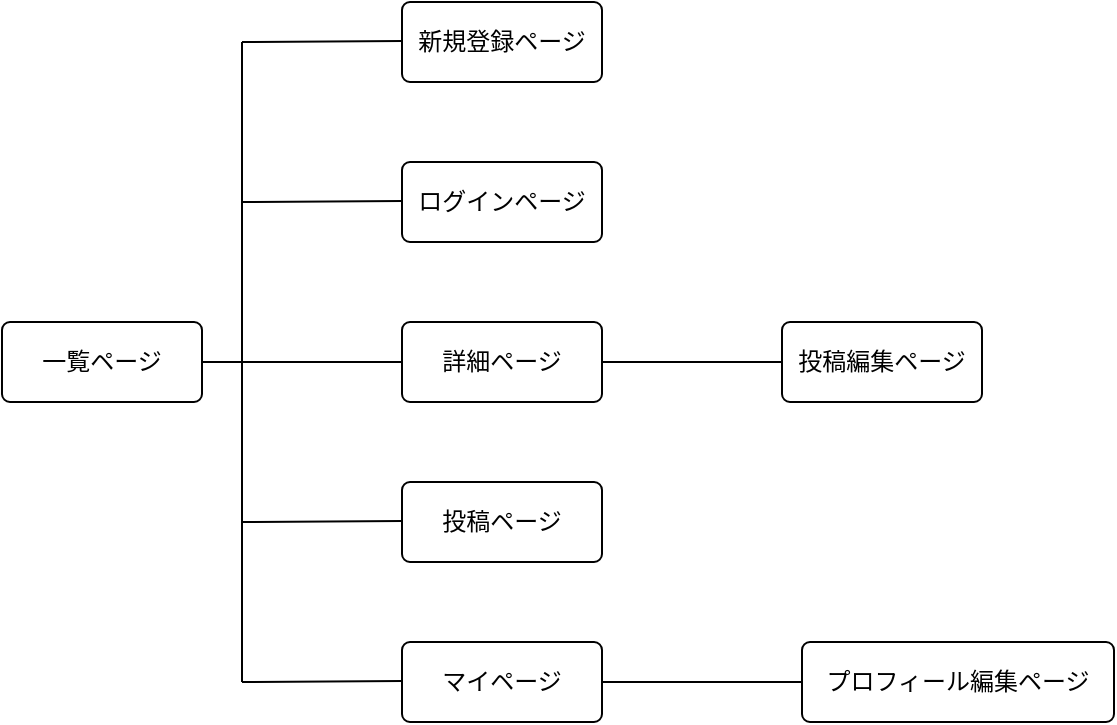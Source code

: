 <mxfile>
    <diagram id="CJEWaUKByG3Y45uzZGy5" name="ページ1">
        <mxGraphModel dx="968" dy="704" grid="1" gridSize="10" guides="1" tooltips="1" connect="1" arrows="1" fold="1" page="1" pageScale="1" pageWidth="827" pageHeight="1169" math="0" shadow="0">
            <root>
                <mxCell id="0"/>
                <mxCell id="1" parent="0"/>
                <mxCell id="27" style="edgeStyle=none;html=1;exitX=1;exitY=0.5;exitDx=0;exitDy=0;entryX=0;entryY=0.5;entryDx=0;entryDy=0;endArrow=none;endFill=0;" edge="1" parent="1" source="2" target="4">
                    <mxGeometry relative="1" as="geometry"/>
                </mxCell>
                <mxCell id="2" value="詳細ページ" style="rounded=1;arcSize=10;whiteSpace=wrap;html=1;align=center;" vertex="1" parent="1">
                    <mxGeometry x="240" y="300" width="100" height="40" as="geometry"/>
                </mxCell>
                <mxCell id="15" style="edgeStyle=none;html=1;exitX=1;exitY=0.5;exitDx=0;exitDy=0;entryX=0;entryY=0.5;entryDx=0;entryDy=0;endArrow=none;endFill=0;" edge="1" parent="1" source="3" target="2">
                    <mxGeometry relative="1" as="geometry"/>
                </mxCell>
                <mxCell id="3" value="一覧ページ" style="rounded=1;arcSize=10;whiteSpace=wrap;html=1;align=center;" vertex="1" parent="1">
                    <mxGeometry x="40" y="300" width="100" height="40" as="geometry"/>
                </mxCell>
                <mxCell id="4" value="投稿編集ページ" style="rounded=1;arcSize=10;whiteSpace=wrap;html=1;align=center;" vertex="1" parent="1">
                    <mxGeometry x="430" y="300" width="100" height="40" as="geometry"/>
                </mxCell>
                <mxCell id="5" value="マイページ" style="rounded=1;arcSize=10;whiteSpace=wrap;html=1;align=center;" vertex="1" parent="1">
                    <mxGeometry x="240" y="460" width="100" height="40" as="geometry"/>
                </mxCell>
                <mxCell id="6" value="ログインページ" style="rounded=1;arcSize=10;whiteSpace=wrap;html=1;align=center;" vertex="1" parent="1">
                    <mxGeometry x="240" y="220" width="100" height="40" as="geometry"/>
                </mxCell>
                <mxCell id="7" value="新規登録ページ" style="rounded=1;arcSize=10;whiteSpace=wrap;html=1;align=center;" vertex="1" parent="1">
                    <mxGeometry x="240" y="140" width="100" height="40" as="geometry"/>
                </mxCell>
                <mxCell id="9" value="投稿ページ" style="rounded=1;arcSize=10;whiteSpace=wrap;html=1;align=center;" vertex="1" parent="1">
                    <mxGeometry x="240" y="380" width="100" height="40" as="geometry"/>
                </mxCell>
                <mxCell id="10" value="プロフィール編集ページ" style="rounded=1;arcSize=10;whiteSpace=wrap;html=1;align=center;" vertex="1" parent="1">
                    <mxGeometry x="440" y="460" width="156" height="40" as="geometry"/>
                </mxCell>
                <mxCell id="16" value="" style="endArrow=none;html=1;rounded=0;" edge="1" parent="1">
                    <mxGeometry relative="1" as="geometry">
                        <mxPoint x="160" y="240" as="sourcePoint"/>
                        <mxPoint x="240" y="239.5" as="targetPoint"/>
                    </mxGeometry>
                </mxCell>
                <mxCell id="18" value="" style="endArrow=none;html=1;rounded=0;" edge="1" parent="1">
                    <mxGeometry relative="1" as="geometry">
                        <mxPoint x="160" y="160" as="sourcePoint"/>
                        <mxPoint x="240" y="159.5" as="targetPoint"/>
                    </mxGeometry>
                </mxCell>
                <mxCell id="22" value="" style="endArrow=none;html=1;rounded=0;" edge="1" parent="1">
                    <mxGeometry relative="1" as="geometry">
                        <mxPoint x="160" y="480" as="sourcePoint"/>
                        <mxPoint x="160" y="160" as="targetPoint"/>
                    </mxGeometry>
                </mxCell>
                <mxCell id="23" value="" style="endArrow=none;html=1;rounded=0;" edge="1" parent="1">
                    <mxGeometry relative="1" as="geometry">
                        <mxPoint x="160" y="400" as="sourcePoint"/>
                        <mxPoint x="240" y="399.5" as="targetPoint"/>
                    </mxGeometry>
                </mxCell>
                <mxCell id="24" value="" style="endArrow=none;html=1;rounded=0;" edge="1" parent="1">
                    <mxGeometry relative="1" as="geometry">
                        <mxPoint x="160" y="480" as="sourcePoint"/>
                        <mxPoint x="240" y="479.5" as="targetPoint"/>
                    </mxGeometry>
                </mxCell>
                <mxCell id="25" value="" style="endArrow=none;html=1;rounded=0;entryX=0;entryY=0.5;entryDx=0;entryDy=0;" edge="1" parent="1" target="10">
                    <mxGeometry relative="1" as="geometry">
                        <mxPoint x="340" y="480" as="sourcePoint"/>
                        <mxPoint x="420" y="479.5" as="targetPoint"/>
                    </mxGeometry>
                </mxCell>
            </root>
        </mxGraphModel>
    </diagram>
</mxfile>
